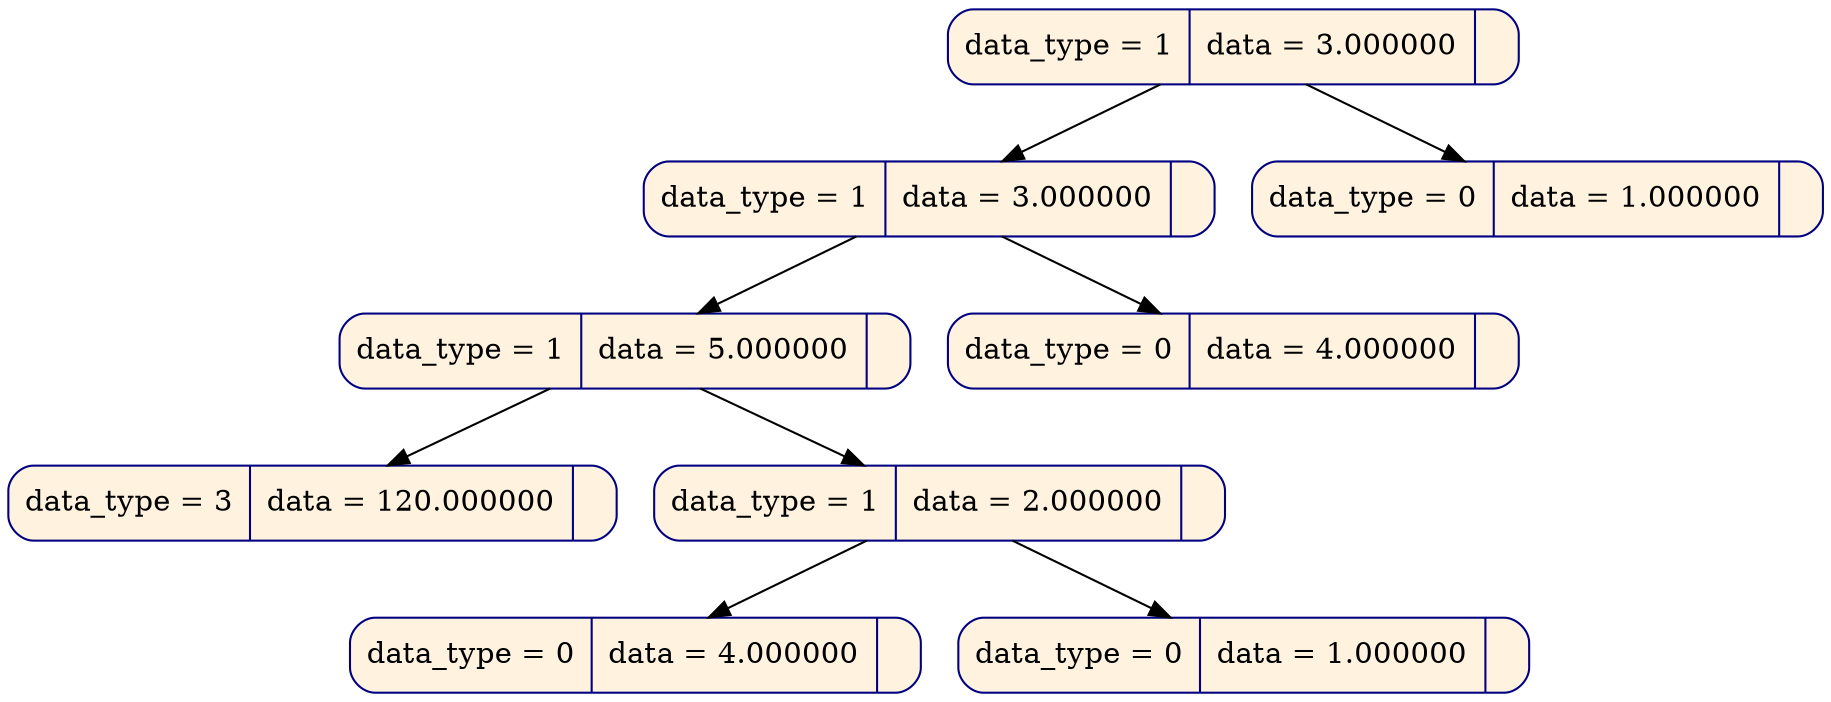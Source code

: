 digraph
{
node [shape = Mrecord, color  = "navy", style = "filled"];
node0x61f000000200[label = " data_type = 1 | data = 3.000000 | ", fillcolor = "#fff3e0", rank = 0];
node0x61e0000001a0[label = " data_type = 1 | data = 3.000000 | ", fillcolor = "#fff3e0", rank = 1];
node0x61c000000140[label = " data_type = 1 | data = 5.000000 | ", fillcolor = "#fff3e0", rank = 2];
node0x604000000050[label = " data_type = 3 | data = 120.000000 | ", fillcolor = "#fff3e0", rank = 3];
node0x61c0000000b0[label = " data_type = 1 | data = 2.000000 | ", fillcolor = "#fff3e0", rank = 3];
node0x61c0000000e0[label = " data_type = 0 | data = 4.000000 | ", fillcolor = "#fff3e0", rank = 4];
node0x61c000000110[label = " data_type = 0 | data = 1.000000 | ", fillcolor = "#fff3e0", rank = 4];
node0x61e000000170[label = " data_type = 0 | data = 4.000000 | ", fillcolor = "#fff3e0", rank = 2];
node0x61f0000001d0[label = " data_type = 0 | data = 1.000000 | ", fillcolor = "#fff3e0", rank = 1];
node0x61f000000200 -> node0x61e0000001a0;
node0x61e0000001a0 -> node0x61c000000140;
node0x61c000000140 -> node0x604000000050;
node0x61c000000140 -> node0x61c0000000b0;
node0x61c0000000b0 -> node0x61c0000000e0;
node0x61c0000000b0 -> node0x61c000000110;
node0x61e0000001a0 -> node0x61e000000170;
node0x61f000000200 -> node0x61f0000001d0;
}
